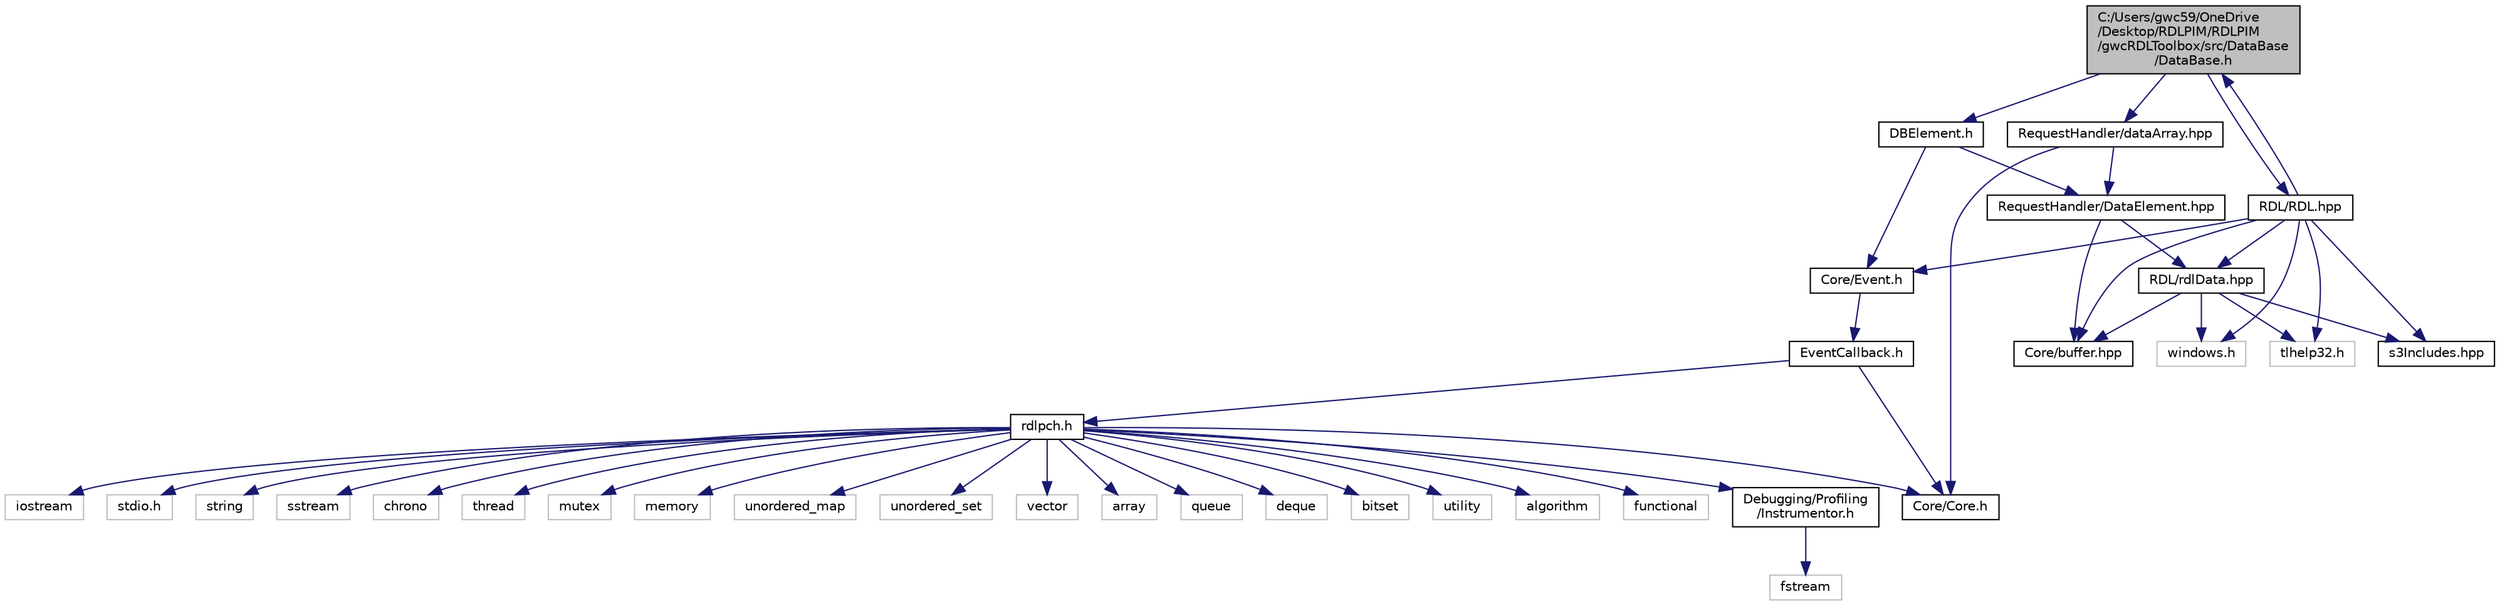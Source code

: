 digraph "C:/Users/gwc59/OneDrive/Desktop/RDLPIM/RDLPIM/gwcRDLToolbox/src/DataBase/DataBase.h"
{
 // LATEX_PDF_SIZE
  edge [fontname="Helvetica",fontsize="10",labelfontname="Helvetica",labelfontsize="10"];
  node [fontname="Helvetica",fontsize="10",shape=record];
  Node1 [label="C:/Users/gwc59/OneDrive\l/Desktop/RDLPIM/RDLPIM\l/gwcRDLToolbox/src/DataBase\l/DataBase.h",height=0.2,width=0.4,color="black", fillcolor="grey75", style="filled", fontcolor="black",tooltip=" "];
  Node1 -> Node2 [color="midnightblue",fontsize="10",style="solid",fontname="Helvetica"];
  Node2 [label="DBElement.h",height=0.2,width=0.4,color="black", fillcolor="white", style="filled",URL="$_d_b_element_8h.html",tooltip=" "];
  Node2 -> Node3 [color="midnightblue",fontsize="10",style="solid",fontname="Helvetica"];
  Node3 [label="RequestHandler/DataElement.hpp",height=0.2,width=0.4,color="black", fillcolor="white", style="filled",URL="$_data_element_8hpp.html",tooltip=" "];
  Node3 -> Node4 [color="midnightblue",fontsize="10",style="solid",fontname="Helvetica"];
  Node4 [label="Core/buffer.hpp",height=0.2,width=0.4,color="black", fillcolor="white", style="filled",URL="$buffer_8hpp.html",tooltip=" "];
  Node3 -> Node5 [color="midnightblue",fontsize="10",style="solid",fontname="Helvetica"];
  Node5 [label="RDL/rdlData.hpp",height=0.2,width=0.4,color="black", fillcolor="white", style="filled",URL="$rdl_data_8hpp.html",tooltip=" "];
  Node5 -> Node4 [color="midnightblue",fontsize="10",style="solid",fontname="Helvetica"];
  Node5 -> Node6 [color="midnightblue",fontsize="10",style="solid",fontname="Helvetica"];
  Node6 [label="windows.h",height=0.2,width=0.4,color="grey75", fillcolor="white", style="filled",tooltip=" "];
  Node5 -> Node7 [color="midnightblue",fontsize="10",style="solid",fontname="Helvetica"];
  Node7 [label="tlhelp32.h",height=0.2,width=0.4,color="grey75", fillcolor="white", style="filled",tooltip=" "];
  Node5 -> Node8 [color="midnightblue",fontsize="10",style="solid",fontname="Helvetica"];
  Node8 [label="s3Includes.hpp",height=0.2,width=0.4,color="black", fillcolor="white", style="filled",URL="$s3_includes_8hpp.html",tooltip=" "];
  Node2 -> Node9 [color="midnightblue",fontsize="10",style="solid",fontname="Helvetica"];
  Node9 [label="Core/Event.h",height=0.2,width=0.4,color="black", fillcolor="white", style="filled",URL="$_event_8h.html",tooltip=" "];
  Node9 -> Node10 [color="midnightblue",fontsize="10",style="solid",fontname="Helvetica"];
  Node10 [label="EventCallback.h",height=0.2,width=0.4,color="black", fillcolor="white", style="filled",URL="$_event_callback_8h.html",tooltip=" "];
  Node10 -> Node11 [color="midnightblue",fontsize="10",style="solid",fontname="Helvetica"];
  Node11 [label="rdlpch.h",height=0.2,width=0.4,color="black", fillcolor="white", style="filled",URL="$rdlpch_8h.html",tooltip=" "];
  Node11 -> Node12 [color="midnightblue",fontsize="10",style="solid",fontname="Helvetica"];
  Node12 [label="iostream",height=0.2,width=0.4,color="grey75", fillcolor="white", style="filled",tooltip=" "];
  Node11 -> Node13 [color="midnightblue",fontsize="10",style="solid",fontname="Helvetica"];
  Node13 [label="stdio.h",height=0.2,width=0.4,color="grey75", fillcolor="white", style="filled",tooltip=" "];
  Node11 -> Node14 [color="midnightblue",fontsize="10",style="solid",fontname="Helvetica"];
  Node14 [label="string",height=0.2,width=0.4,color="grey75", fillcolor="white", style="filled",tooltip=" "];
  Node11 -> Node15 [color="midnightblue",fontsize="10",style="solid",fontname="Helvetica"];
  Node15 [label="sstream",height=0.2,width=0.4,color="grey75", fillcolor="white", style="filled",tooltip=" "];
  Node11 -> Node16 [color="midnightblue",fontsize="10",style="solid",fontname="Helvetica"];
  Node16 [label="chrono",height=0.2,width=0.4,color="grey75", fillcolor="white", style="filled",tooltip=" "];
  Node11 -> Node17 [color="midnightblue",fontsize="10",style="solid",fontname="Helvetica"];
  Node17 [label="thread",height=0.2,width=0.4,color="grey75", fillcolor="white", style="filled",tooltip=" "];
  Node11 -> Node18 [color="midnightblue",fontsize="10",style="solid",fontname="Helvetica"];
  Node18 [label="mutex",height=0.2,width=0.4,color="grey75", fillcolor="white", style="filled",tooltip=" "];
  Node11 -> Node19 [color="midnightblue",fontsize="10",style="solid",fontname="Helvetica"];
  Node19 [label="memory",height=0.2,width=0.4,color="grey75", fillcolor="white", style="filled",tooltip=" "];
  Node11 -> Node20 [color="midnightblue",fontsize="10",style="solid",fontname="Helvetica"];
  Node20 [label="unordered_map",height=0.2,width=0.4,color="grey75", fillcolor="white", style="filled",tooltip=" "];
  Node11 -> Node21 [color="midnightblue",fontsize="10",style="solid",fontname="Helvetica"];
  Node21 [label="unordered_set",height=0.2,width=0.4,color="grey75", fillcolor="white", style="filled",tooltip=" "];
  Node11 -> Node22 [color="midnightblue",fontsize="10",style="solid",fontname="Helvetica"];
  Node22 [label="vector",height=0.2,width=0.4,color="grey75", fillcolor="white", style="filled",tooltip=" "];
  Node11 -> Node23 [color="midnightblue",fontsize="10",style="solid",fontname="Helvetica"];
  Node23 [label="array",height=0.2,width=0.4,color="grey75", fillcolor="white", style="filled",tooltip=" "];
  Node11 -> Node24 [color="midnightblue",fontsize="10",style="solid",fontname="Helvetica"];
  Node24 [label="queue",height=0.2,width=0.4,color="grey75", fillcolor="white", style="filled",tooltip=" "];
  Node11 -> Node25 [color="midnightblue",fontsize="10",style="solid",fontname="Helvetica"];
  Node25 [label="deque",height=0.2,width=0.4,color="grey75", fillcolor="white", style="filled",tooltip=" "];
  Node11 -> Node26 [color="midnightblue",fontsize="10",style="solid",fontname="Helvetica"];
  Node26 [label="bitset",height=0.2,width=0.4,color="grey75", fillcolor="white", style="filled",tooltip=" "];
  Node11 -> Node27 [color="midnightblue",fontsize="10",style="solid",fontname="Helvetica"];
  Node27 [label="utility",height=0.2,width=0.4,color="grey75", fillcolor="white", style="filled",tooltip=" "];
  Node11 -> Node28 [color="midnightblue",fontsize="10",style="solid",fontname="Helvetica"];
  Node28 [label="algorithm",height=0.2,width=0.4,color="grey75", fillcolor="white", style="filled",tooltip=" "];
  Node11 -> Node29 [color="midnightblue",fontsize="10",style="solid",fontname="Helvetica"];
  Node29 [label="functional",height=0.2,width=0.4,color="grey75", fillcolor="white", style="filled",tooltip=" "];
  Node11 -> Node30 [color="midnightblue",fontsize="10",style="solid",fontname="Helvetica"];
  Node30 [label="Core/Core.h",height=0.2,width=0.4,color="black", fillcolor="white", style="filled",URL="$_core_8h.html",tooltip=" "];
  Node11 -> Node31 [color="midnightblue",fontsize="10",style="solid",fontname="Helvetica"];
  Node31 [label="Debugging/Profiling\l/Instrumentor.h",height=0.2,width=0.4,color="black", fillcolor="white", style="filled",URL="$_instrumentor_8h.html",tooltip=" "];
  Node31 -> Node32 [color="midnightblue",fontsize="10",style="solid",fontname="Helvetica"];
  Node32 [label="fstream",height=0.2,width=0.4,color="grey75", fillcolor="white", style="filled",tooltip=" "];
  Node10 -> Node30 [color="midnightblue",fontsize="10",style="solid",fontname="Helvetica"];
  Node1 -> Node33 [color="midnightblue",fontsize="10",style="solid",fontname="Helvetica"];
  Node33 [label="RequestHandler/dataArray.hpp",height=0.2,width=0.4,color="black", fillcolor="white", style="filled",URL="$data_array_8hpp.html",tooltip=" "];
  Node33 -> Node3 [color="midnightblue",fontsize="10",style="solid",fontname="Helvetica"];
  Node33 -> Node30 [color="midnightblue",fontsize="10",style="solid",fontname="Helvetica"];
  Node1 -> Node34 [color="midnightblue",fontsize="10",style="solid",fontname="Helvetica"];
  Node34 [label="RDL/RDL.hpp",height=0.2,width=0.4,color="black", fillcolor="white", style="filled",URL="$_r_d_l_8hpp.html",tooltip=" "];
  Node34 -> Node6 [color="midnightblue",fontsize="10",style="solid",fontname="Helvetica"];
  Node34 -> Node7 [color="midnightblue",fontsize="10",style="solid",fontname="Helvetica"];
  Node34 -> Node1 [color="midnightblue",fontsize="10",style="solid",fontname="Helvetica"];
  Node34 -> Node4 [color="midnightblue",fontsize="10",style="solid",fontname="Helvetica"];
  Node34 -> Node8 [color="midnightblue",fontsize="10",style="solid",fontname="Helvetica"];
  Node34 -> Node5 [color="midnightblue",fontsize="10",style="solid",fontname="Helvetica"];
  Node34 -> Node9 [color="midnightblue",fontsize="10",style="solid",fontname="Helvetica"];
}
